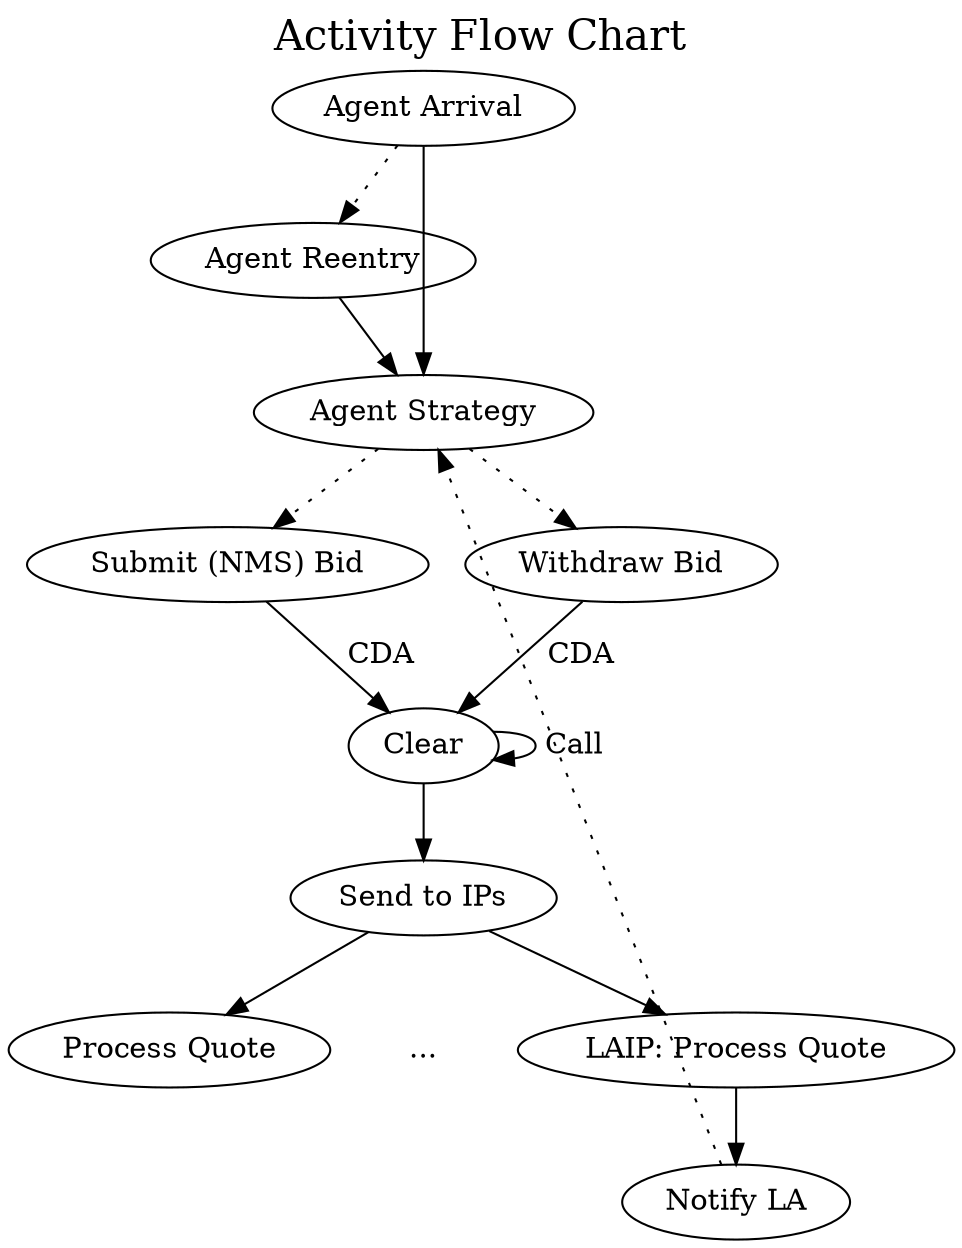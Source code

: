 digraph G {
	label="Activity Flow Chart"
	fontsize=20
	labelloc=t
	splines=false

	AgentArrival [label="Agent Arrival"]
	AgentReentry [label="Agent Reentry"]
	AgentStrategy [label="Agent Strategy"]
	AgentArrival -> AgentReentry [style=dotted]
	AgentArrival -> AgentStrategy
	AgentReentry -> AgentStrategy

	AgentStrategy -> AddBid [style=dotted]
	AgentStrategy -> RemoveBid [style=dotted]
	
	AddBid [label="Submit (NMS) Bid"]
	RemoveBid [label="Withdraw Bid"]
	AddBid -> Clear [label=" CDA"]
	RemoveBid -> Clear [label=" CDA"]
	Clear -> Clear [constraint=false, label=" Call"]
	
	sendToIPs [label="Send to IPs"]
	subgraph process {
		rank=same	
		ProcessQuote [label="Process Quote"]
		ellipses [label="...", penwidth=0]
		LAIPProcessQuote [label="LAIP: Process Quote"]
	}
	sendToIPs -> ellipses [style=invis]
	Clear -> sendToIPs -> ProcessQuote
	sendToIPs -> LAIPProcessQuote -> NotifyLA
	NotifyLA [label="Notify LA"]

	NotifyLA -> AgentStrategy [style=dotted, constraint=false]
}
